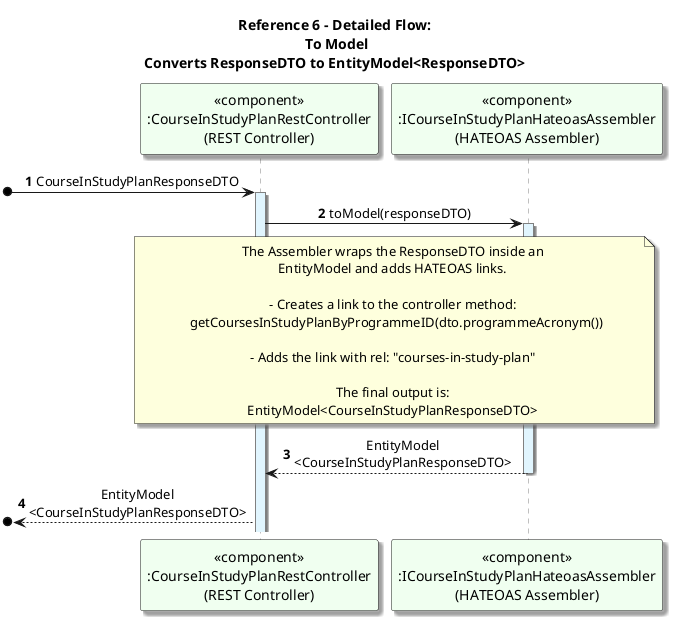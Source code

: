 @startuml
'https://plantuml.com/sequence-diagram

title Reference 6 - Detailed Flow:\n To Model\nConverts ResponseDTO to EntityModel<ResponseDTO>

autonumber

skinparam {
  ActivityPadding 2
  ActivityMargin 2
  BoxPadding 2
}
skinparam sequence {
    LifeLineBorderColor Grey
    LifeLineBackgroundColor #E1F5FE
}
skinparam defaultTextAlignment center
skinparam shadowing true

participant "<<component>>\n:CourseInStudyPlanRestController\n(REST Controller)" as Controller #honeydew
participant "<<component>>\n:ICourseInStudyPlanHateoasAssembler\n(HATEOAS Assembler)" as Assembler #honeydew

[o-> Controller: CourseInStudyPlanResponseDTO
activate Controller
Controller -> Assembler: toModel(responseDTO)
activate Assembler
note over Controller, Assembler
The Assembler wraps the ResponseDTO inside an
EntityModel and adds HATEOAS links.

- Creates a link to the controller method:
  getCoursesInStudyPlanByProgrammeID(dto.programmeAcronym())

- Adds the link with rel: "courses-in-study-plan"

The final output is:
EntityModel<CourseInStudyPlanResponseDTO>
end note


Assembler --> Controller: EntityModel\n<CourseInStudyPlanResponseDTO>
deactivate Assembler
[o<--Controller: EntityModel\n<CourseInStudyPlanResponseDTO>
@enduml